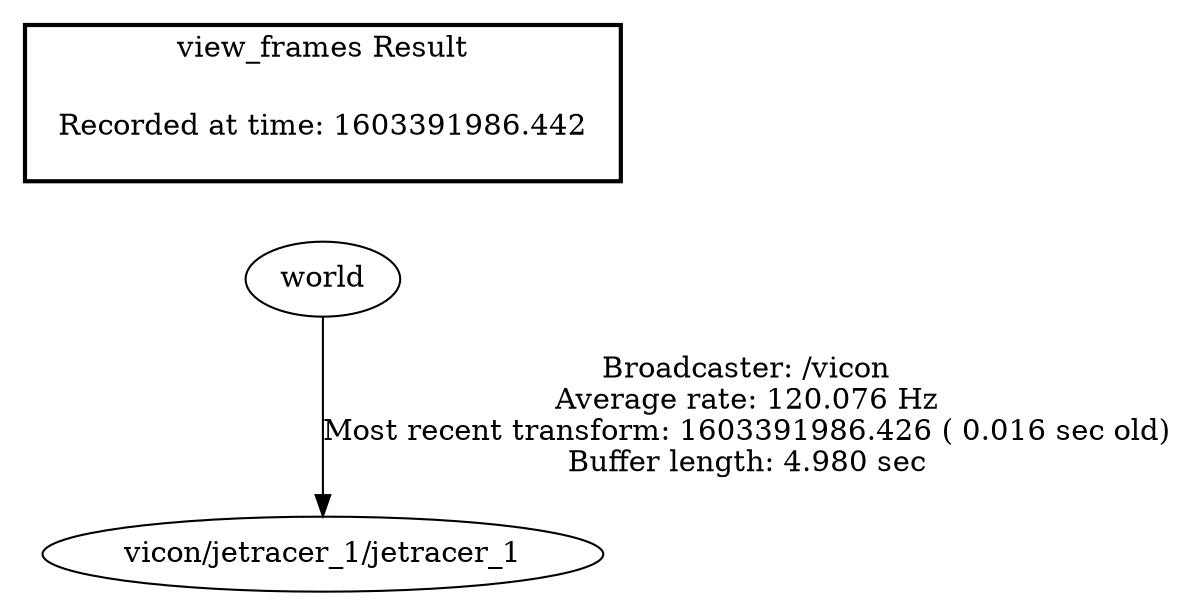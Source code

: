 digraph G {
"world" -> "vicon/jetracer_1/jetracer_1"[label="Broadcaster: /vicon\nAverage rate: 120.076 Hz\nMost recent transform: 1603391986.426 ( 0.016 sec old)\nBuffer length: 4.980 sec\n"];
edge [style=invis];
 subgraph cluster_legend { style=bold; color=black; label ="view_frames Result";
"Recorded at time: 1603391986.442"[ shape=plaintext ] ;
 }->"world";
}